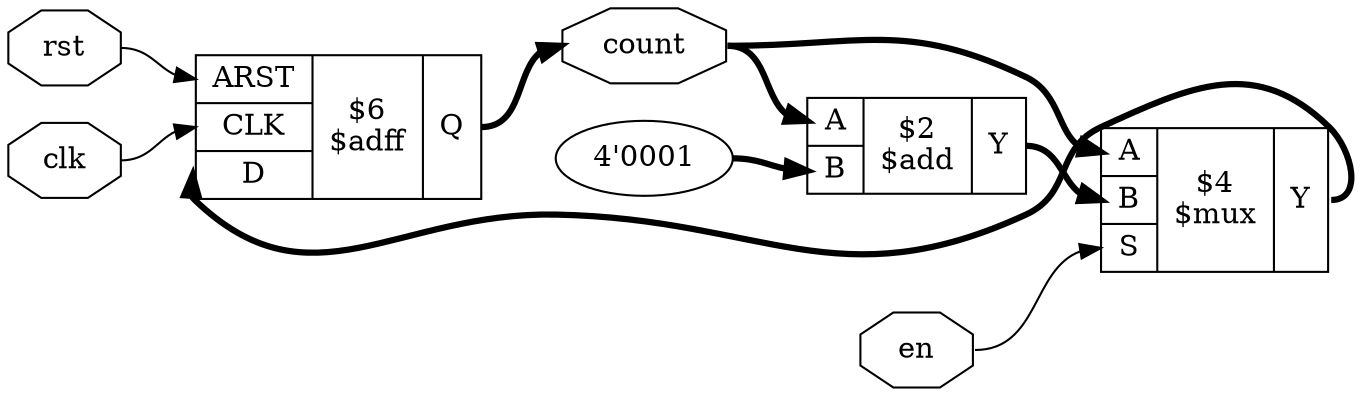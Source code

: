 digraph "counterNAE" {
rankdir="LR";
remincross=true;
n4 [ shape=octagon, label="clk", color="black", fontcolor="black" ];
n5 [ shape=octagon, label="count", color="black", fontcolor="black" ];
n6 [ shape=octagon, label="en", color="black", fontcolor="black" ];
n7 [ shape=octagon, label="rst", color="black", fontcolor="black" ];
v0 [ label="4'0001" ];
c11 [ shape=record, label="{{<p8> A|<p9> B}|$2\n$add|{<p10> Y}}" ];
c16 [ shape=record, label="{{<p12> ARST|<p13> CLK|<p14> D}|$6\n$adff|{<p15> Q}}" ];
c18 [ shape=record, label="{{<p8> A|<p9> B|<p17> S}|$4\n$mux|{<p10> Y}}" ];
c18:p10:e -> c16:p14:w [color="black", style="setlinewidth(3)", label=""];
c11:p10:e -> c18:p9:w [color="black", style="setlinewidth(3)", label=""];
n4:e -> c16:p13:w [color="black", label=""];
c16:p15:e -> n5:w [color="black", style="setlinewidth(3)", label=""];
n5:e -> c11:p8:w [color="black", style="setlinewidth(3)", label=""];
n5:e -> c18:p8:w [color="black", style="setlinewidth(3)", label=""];
n6:e -> c18:p17:w [color="black", label=""];
n7:e -> c16:p12:w [color="black", label=""];
v0:e -> c11:p9:w [color="black", style="setlinewidth(3)", label=""];
}
